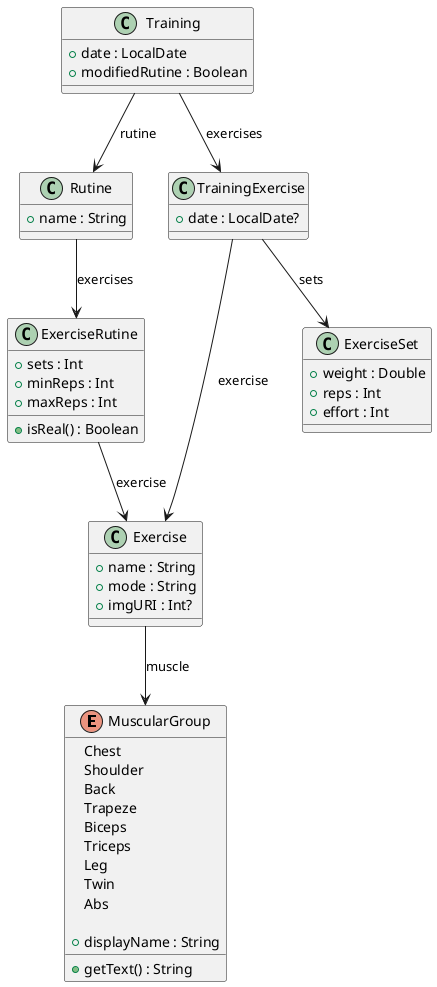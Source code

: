 @startuml

enum MuscularGroup{
   Chest
   Shoulder
   Back
   Trapeze
   Biceps
   Triceps
   Leg
   Twin
   Abs

  + displayName : String

  + getText() : String
}

class Exercise {
    + name : String
    + mode : String
    + imgURI : Int?
}

class ExerciseRutine {
    + sets : Int
    + minReps : Int
    + maxReps : Int

  + isReal() : Boolean
}

class Rutine {
    + name : String
}

class ExerciseSet {
    + weight : Double
    + reps : Int
    + effort : Int
}

class TrainingExercise {
    + date : LocalDate?
}

class Training {
    + date : LocalDate
    + modifiedRutine : Boolean
}

Exercise --> MuscularGroup : muscle
ExerciseRutine --> Exercise : exercise
Rutine --> ExerciseRutine : exercises
TrainingExercise --> Exercise : exercise
TrainingExercise --> ExerciseSet : sets
Training --> TrainingExercise : exercises
Training --> Rutine : rutine

@enduml